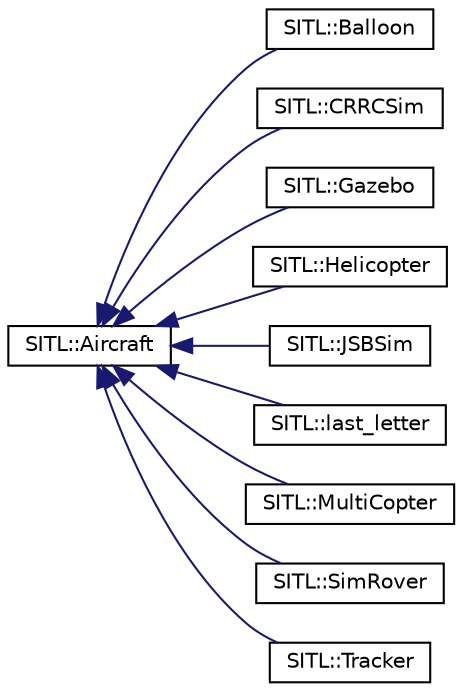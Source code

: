 digraph "Graphical Class Hierarchy"
{
 // INTERACTIVE_SVG=YES
  edge [fontname="Helvetica",fontsize="10",labelfontname="Helvetica",labelfontsize="10"];
  node [fontname="Helvetica",fontsize="10",shape=record];
  rankdir="LR";
  Node1 [label="SITL::Aircraft",height=0.2,width=0.4,color="black", fillcolor="white", style="filled",URL="$classSITL_1_1Aircraft.html"];
  Node1 -> Node2 [dir="back",color="midnightblue",fontsize="10",style="solid",fontname="Helvetica"];
  Node2 [label="SITL::Balloon",height=0.2,width=0.4,color="black", fillcolor="white", style="filled",URL="$classSITL_1_1Balloon.html"];
  Node1 -> Node3 [dir="back",color="midnightblue",fontsize="10",style="solid",fontname="Helvetica"];
  Node3 [label="SITL::CRRCSim",height=0.2,width=0.4,color="black", fillcolor="white", style="filled",URL="$classSITL_1_1CRRCSim.html"];
  Node1 -> Node4 [dir="back",color="midnightblue",fontsize="10",style="solid",fontname="Helvetica"];
  Node4 [label="SITL::Gazebo",height=0.2,width=0.4,color="black", fillcolor="white", style="filled",URL="$classSITL_1_1Gazebo.html"];
  Node1 -> Node5 [dir="back",color="midnightblue",fontsize="10",style="solid",fontname="Helvetica"];
  Node5 [label="SITL::Helicopter",height=0.2,width=0.4,color="black", fillcolor="white", style="filled",URL="$classSITL_1_1Helicopter.html"];
  Node1 -> Node6 [dir="back",color="midnightblue",fontsize="10",style="solid",fontname="Helvetica"];
  Node6 [label="SITL::JSBSim",height=0.2,width=0.4,color="black", fillcolor="white", style="filled",URL="$classSITL_1_1JSBSim.html"];
  Node1 -> Node7 [dir="back",color="midnightblue",fontsize="10",style="solid",fontname="Helvetica"];
  Node7 [label="SITL::last_letter",height=0.2,width=0.4,color="black", fillcolor="white", style="filled",URL="$classSITL_1_1last__letter.html"];
  Node1 -> Node8 [dir="back",color="midnightblue",fontsize="10",style="solid",fontname="Helvetica"];
  Node8 [label="SITL::MultiCopter",height=0.2,width=0.4,color="black", fillcolor="white", style="filled",URL="$classSITL_1_1MultiCopter.html"];
  Node1 -> Node9 [dir="back",color="midnightblue",fontsize="10",style="solid",fontname="Helvetica"];
  Node9 [label="SITL::SimRover",height=0.2,width=0.4,color="black", fillcolor="white", style="filled",URL="$classSITL_1_1SimRover.html"];
  Node1 -> Node10 [dir="back",color="midnightblue",fontsize="10",style="solid",fontname="Helvetica"];
  Node10 [label="SITL::Tracker",height=0.2,width=0.4,color="black", fillcolor="white", style="filled",URL="$classSITL_1_1Tracker.html"];
}
